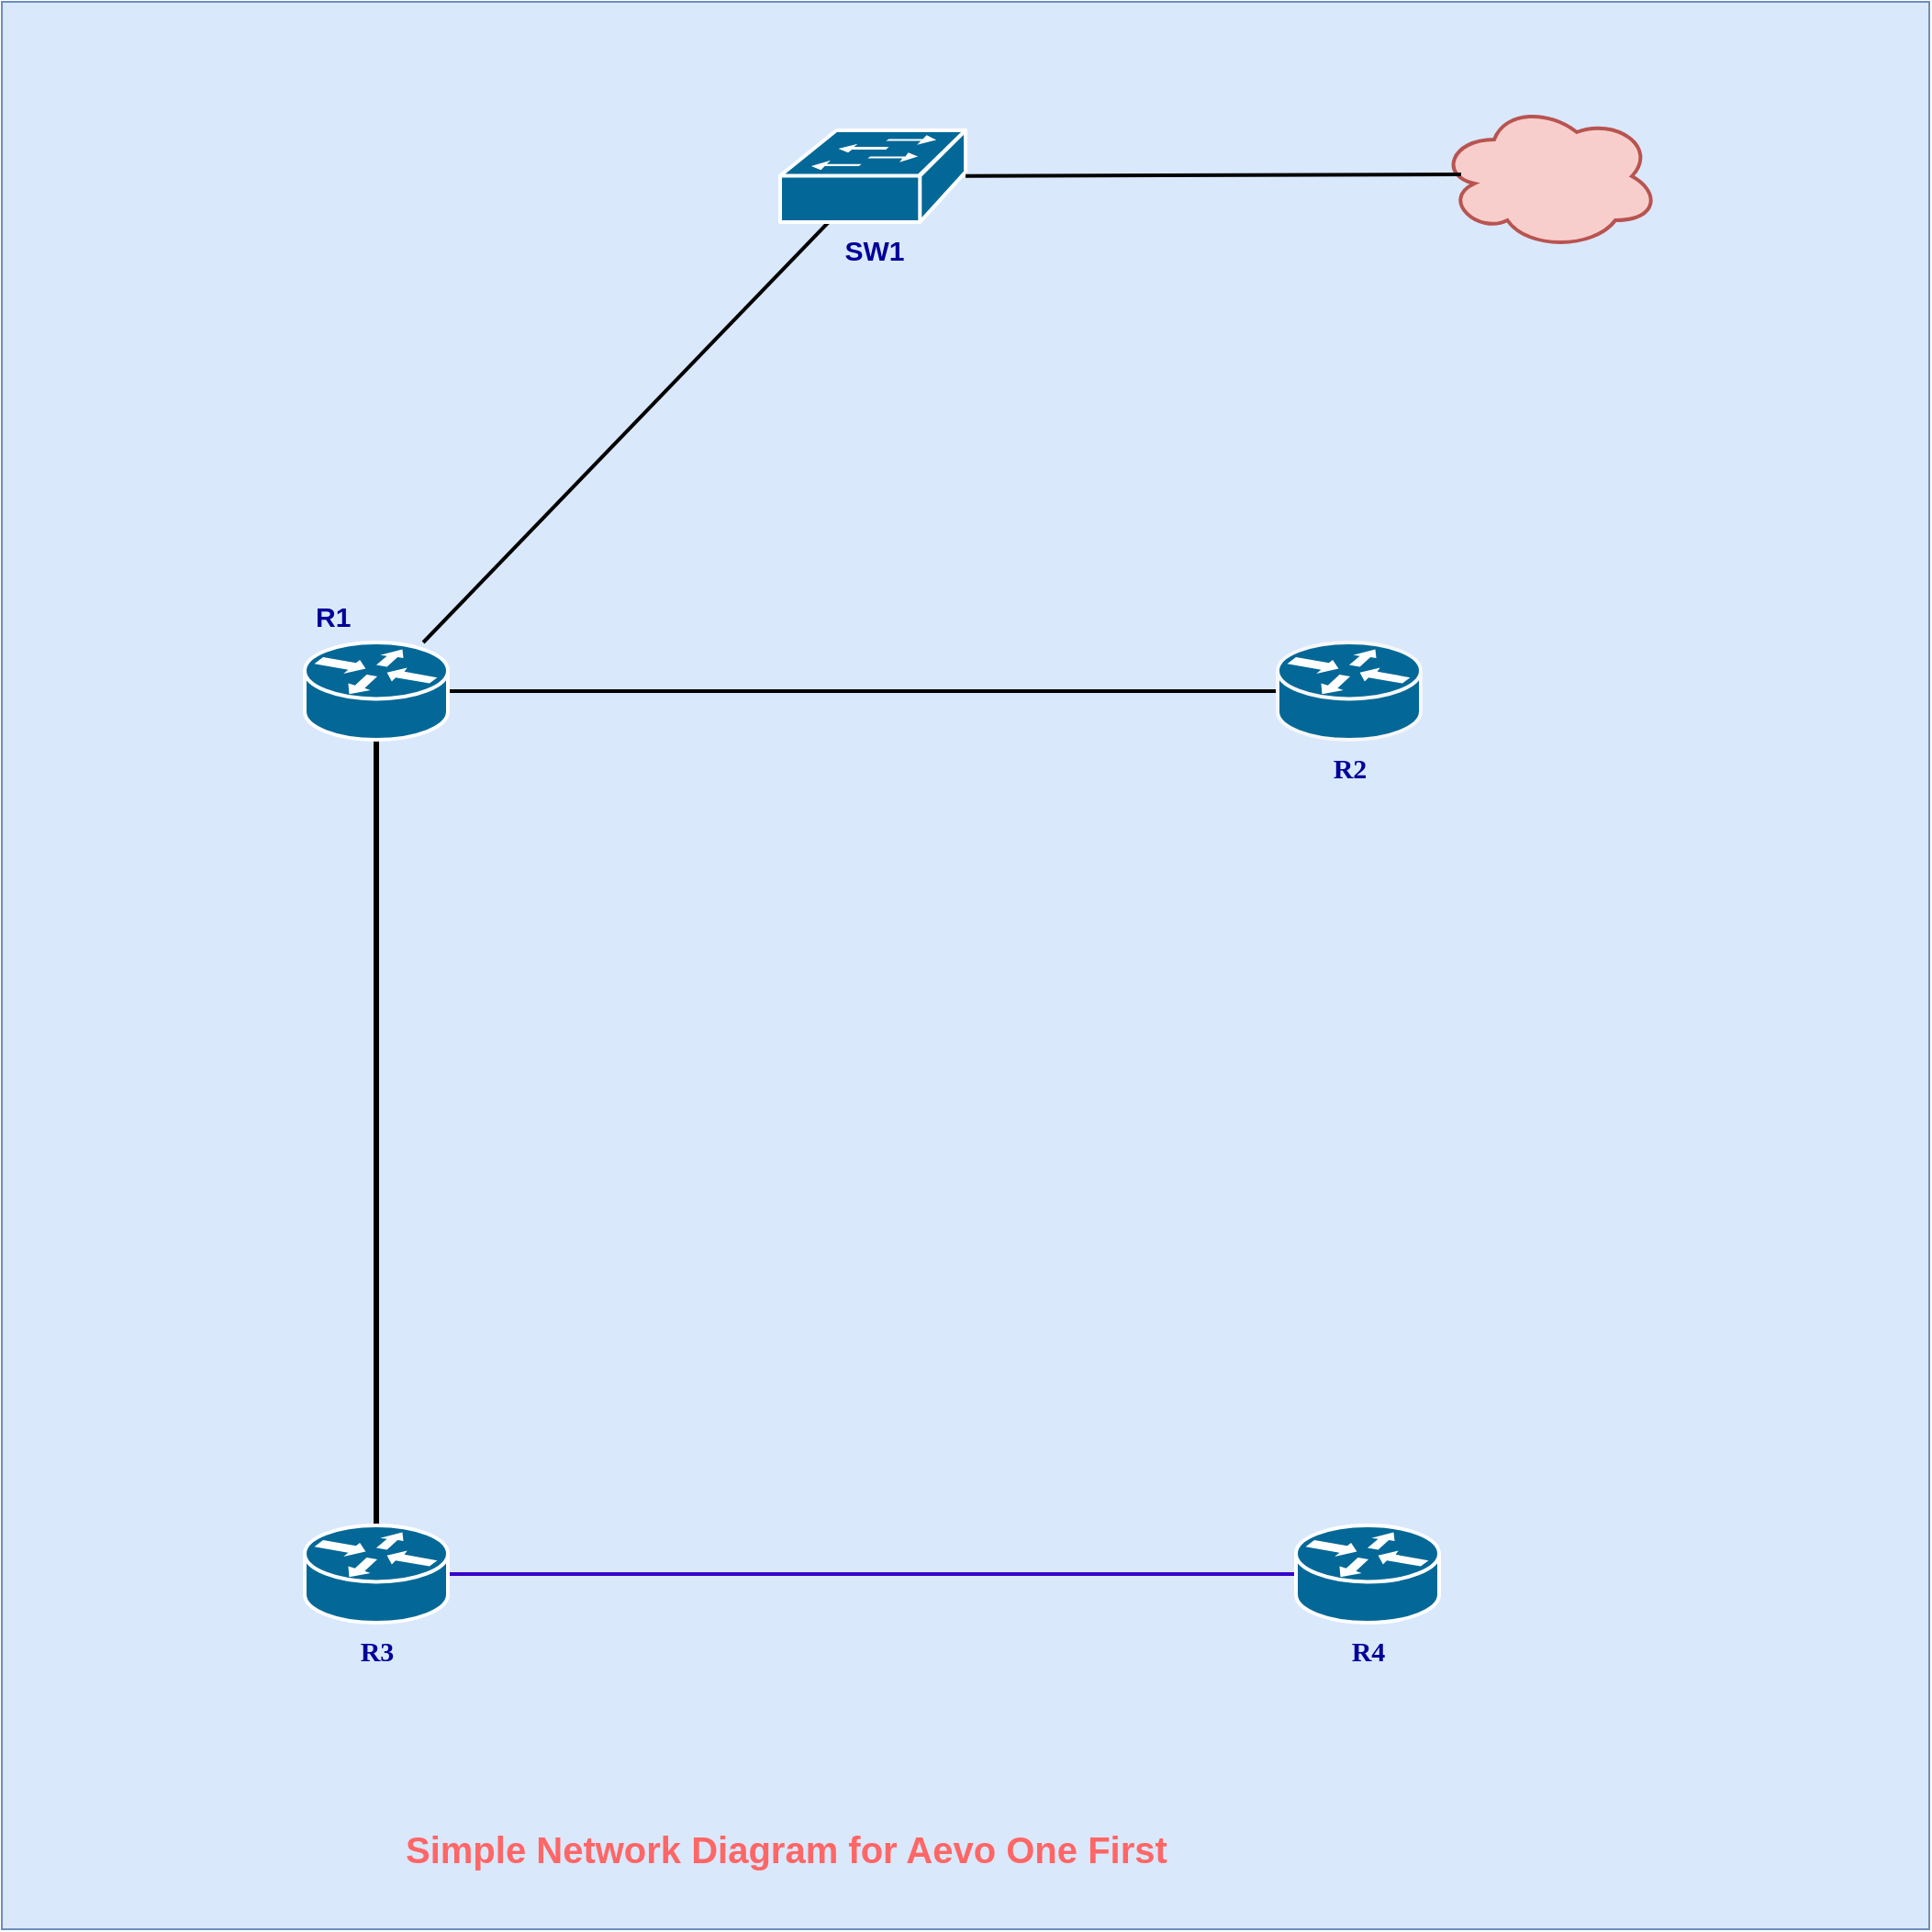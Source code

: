 <mxfile version="17.1.3" type="github">
  <diagram name="Page-1" id="c37626ed-c26b-45fb-9056-f9ebc6bb27b6">
    <mxGraphModel dx="1973" dy="1881" grid="1" gridSize="10" guides="1" tooltips="1" connect="1" arrows="1" fold="1" page="1" pageScale="1" pageWidth="1100" pageHeight="850" background="none" math="0" shadow="0">
      <root>
        <mxCell id="0" />
        <mxCell id="1" parent="0" />
        <mxCell id="WwToE0U9YZYKlqzvjyDz-1" value="" style="whiteSpace=wrap;html=1;aspect=fixed;fillColor=#dae8fc;strokeColor=#6c8ebf;" vertex="1" parent="1">
          <mxGeometry x="25" y="50" width="1050" height="1050" as="geometry" />
        </mxCell>
        <mxCell id="pESvZ6Q5EJ6slPtmutQh-8" value="" style="ellipse;shape=cloud;whiteSpace=wrap;html=1;verticalAlign=top;fillColor=#f8cecc;strokeColor=#b85450;sketch=0;dashed=0;strokeWidth=2;" parent="1" vertex="1">
          <mxGeometry x="808" y="105" width="120" height="80" as="geometry" />
        </mxCell>
        <mxCell id="1c7a67bf8fd3230f-49" style="edgeStyle=none;html=1;labelBackgroundColor=none;startFill=0;endArrow=none;endFill=0;strokeWidth=2;fontFamily=Verdana;fontSize=15;exitX=0;exitY=0.5;exitDx=0;exitDy=0;exitPerimeter=0;fontStyle=1;fontColor=#000099;" parent="1" source="pESvZ6Q5EJ6slPtmutQh-1" target="1c7a67bf8fd3230f-46" edge="1">
          <mxGeometry relative="1" as="geometry">
            <mxPoint x="1020" y="515.092" as="sourcePoint" />
          </mxGeometry>
        </mxCell>
        <mxCell id="1c7a67bf8fd3230f-55" style="edgeStyle=none;html=1;labelBackgroundColor=none;startFill=0;endArrow=none;endFill=0;strokeWidth=2;fontFamily=Verdana;fontSize=15;fontStyle=1;fontColor=#000099;" parent="1" source="1c7a67bf8fd3230f-46" target="pESvZ6Q5EJ6slPtmutQh-7" edge="1">
          <mxGeometry relative="1" as="geometry">
            <mxPoint x="440" y="170" as="targetPoint" />
          </mxGeometry>
        </mxCell>
        <mxCell id="pESvZ6Q5EJ6slPtmutQh-4" value="" style="rounded=0;orthogonalLoop=1;jettySize=auto;html=1;endArrow=none;endFill=0;strokeWidth=3;fontSize=15;fontStyle=1;fontColor=#000099;" parent="1" source="1c7a67bf8fd3230f-46" target="pESvZ6Q5EJ6slPtmutQh-3" edge="1">
          <mxGeometry relative="1" as="geometry" />
        </mxCell>
        <mxCell id="1c7a67bf8fd3230f-46" value="" style="shape=mxgraph.cisco.routers.router;html=1;dashed=0;fillColor=#036897;strokeColor=#ffffff;strokeWidth=2;verticalLabelPosition=bottom;verticalAlign=top;rounded=0;shadow=0;comic=0;fontFamily=Verdana;fontSize=15;fontStyle=1;fontColor=#000099;" parent="1" vertex="1">
          <mxGeometry x="190" y="399" width="78" height="53" as="geometry" />
        </mxCell>
        <mxCell id="pESvZ6Q5EJ6slPtmutQh-1" value="R2" style="shape=mxgraph.cisco.routers.router;html=1;dashed=0;fillColor=#036897;strokeColor=#F7F7F7;strokeWidth=2;verticalLabelPosition=bottom;verticalAlign=top;rounded=0;shadow=0;comic=0;fontFamily=Verdana;fontSize=15;fontStyle=1;fontColor=#000099;" parent="1" vertex="1">
          <mxGeometry x="720" y="399" width="78" height="53" as="geometry" />
        </mxCell>
        <mxCell id="pESvZ6Q5EJ6slPtmutQh-6" value="" style="rounded=0;orthogonalLoop=1;jettySize=auto;html=1;endArrow=none;endFill=0;strokeWidth=2;fillColor=#6a00ff;strokeColor=#3700CC;fontSize=15;fontStyle=1;fontColor=#000099;" parent="1" source="pESvZ6Q5EJ6slPtmutQh-3" target="pESvZ6Q5EJ6slPtmutQh-5" edge="1">
          <mxGeometry relative="1" as="geometry" />
        </mxCell>
        <mxCell id="pESvZ6Q5EJ6slPtmutQh-3" value="R3" style="shape=mxgraph.cisco.routers.router;html=1;dashed=0;fillColor=#036897;strokeColor=#ffffff;strokeWidth=2;verticalLabelPosition=bottom;verticalAlign=top;rounded=0;shadow=0;comic=0;fontFamily=Verdana;fontSize=15;fontStyle=1;fontColor=#000099;" parent="1" vertex="1">
          <mxGeometry x="190" y="880" width="78" height="53" as="geometry" />
        </mxCell>
        <mxCell id="pESvZ6Q5EJ6slPtmutQh-5" value="R4" style="shape=mxgraph.cisco.routers.router;html=1;dashed=0;fillColor=#036897;strokeColor=#ffffff;strokeWidth=2;verticalLabelPosition=bottom;verticalAlign=top;rounded=0;shadow=0;comic=0;fontFamily=Verdana;fontSize=15;fontStyle=1;fontColor=#000099;" parent="1" vertex="1">
          <mxGeometry x="730" y="880" width="78" height="53" as="geometry" />
        </mxCell>
        <mxCell id="pESvZ6Q5EJ6slPtmutQh-7" value="SW1" style="shape=mxgraph.cisco.switches.workgroup_switch;sketch=0;html=1;pointerEvents=1;dashed=0;fillColor=#036897;strokeColor=#ffffff;strokeWidth=2;verticalLabelPosition=bottom;verticalAlign=top;align=center;outlineConnect=0;fontFamily=Helvetica;fontSize=15;fontColor=#000099;fontStyle=1" parent="1" vertex="1">
          <mxGeometry x="449" y="120" width="101" height="50" as="geometry" />
        </mxCell>
        <mxCell id="pESvZ6Q5EJ6slPtmutQh-9" value="" style="edgeStyle=none;rounded=0;orthogonalLoop=1;jettySize=auto;html=1;endArrow=none;endFill=0;strokeWidth=2;entryX=0.1;entryY=0.488;entryDx=0;entryDy=0;entryPerimeter=0;fontSize=15;fontStyle=1;fontColor=#000099;" parent="1" source="pESvZ6Q5EJ6slPtmutQh-7" target="pESvZ6Q5EJ6slPtmutQh-8" edge="1">
          <mxGeometry relative="1" as="geometry" />
        </mxCell>
        <mxCell id="pESvZ6Q5EJ6slPtmutQh-11" value="Simple Network Diagram for Aevo One First" style="text;strokeColor=none;fillColor=none;align=left;verticalAlign=middle;spacingLeft=4;spacingRight=4;overflow=hidden;points=[[0,0.5],[1,0.5]];portConstraint=eastwest;rotatable=0;fontStyle=1;fontSize=20;fontFamily=Helvetica;fontColor=#FF6666;" parent="1" vertex="1">
          <mxGeometry x="239" y="1040" width="481" height="30" as="geometry" />
        </mxCell>
        <mxCell id="pESvZ6Q5EJ6slPtmutQh-13" value="R1" style="text;strokeColor=none;fillColor=none;align=left;verticalAlign=middle;spacingLeft=4;spacingRight=4;overflow=hidden;points=[[0,0.5],[1,0.5]];portConstraint=eastwest;rotatable=0;fontSize=15;fontStyle=1;fontColor=#000099;" parent="1" vertex="1">
          <mxGeometry x="190" y="369" width="80" height="30" as="geometry" />
        </mxCell>
      </root>
    </mxGraphModel>
  </diagram>
</mxfile>
